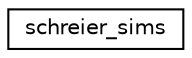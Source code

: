 digraph "Graphical Class Hierarchy"
{
  edge [fontname="Helvetica",fontsize="10",labelfontname="Helvetica",labelfontsize="10"];
  node [fontname="Helvetica",fontsize="10",shape=record];
  rankdir="LR";
  Node0 [label="schreier_sims",height=0.2,width=0.4,color="black", fillcolor="white", style="filled",URL="$d0/da8/classschreier__sims.html"];
}
